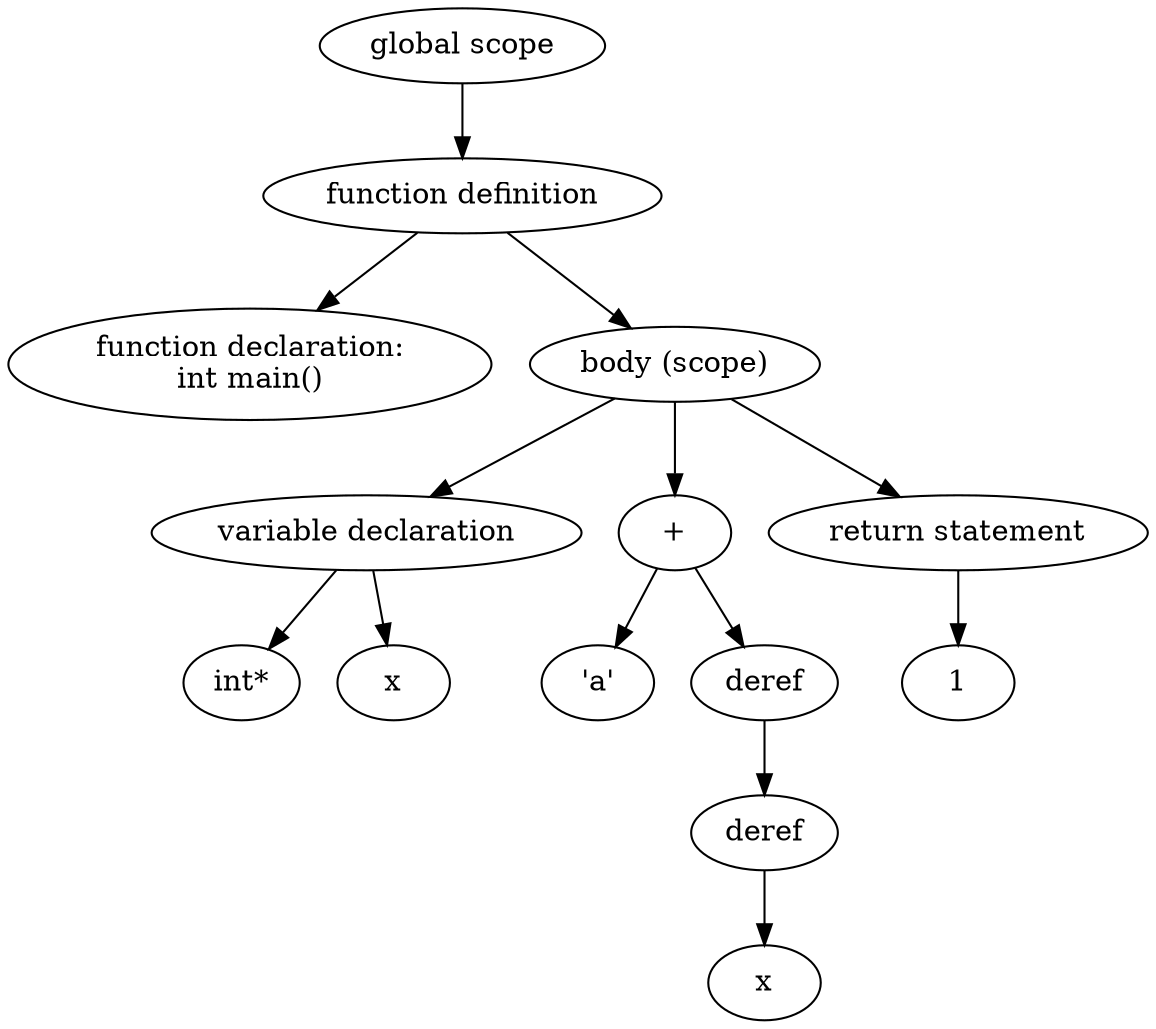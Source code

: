 digraph "Abstract Syntax Tree" {
	140480002209344 [label="function declaration:
int main()"]
	140480002209584 -> 140480002209344
	140480002210928 [label="int*"]
	140480001627520 -> 140480002210928
	140480002209488 [label=x]
	140480001627520 -> 140480002209488
	140480001627520 [label="variable declaration"]
	140480002210064 -> 140480001627520
	140480002210016 [label="'a'"]
	140480001629344 -> 140480002210016
	140480001628576 [label=x]
	140480001629200 -> 140480001628576
	140480001629200 [label=deref]
	140480001627616 -> 140480001629200
	140480001627616 [label=deref]
	140480001629344 -> 140480001627616
	140480001629344 [label="+"]
	140480002210064 -> 140480001629344
	140480001628240 [label=1]
	140480001629584 -> 140480001628240
	140480001629584 [label="return statement"]
	140480002210064 -> 140480001629584
	140480002210064 [label="body (scope)"]
	140480002209584 -> 140480002210064
	140480002209584 [label="function definition"]
	140480002529216 -> 140480002209584
	140480002529216 [label="global scope"]
}
